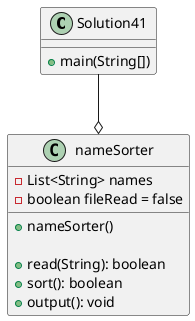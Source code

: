 @startuml
class Solution41{
    + main(String[])
    'nameSorter app = new nameSorter()
    'app.read()
    'app.sort()
    'app.output()
}

class nameSorter{
    'attributes
    - List<String> names
    - boolean fileRead = false

    'methods
    + nameSorter()

    + read(String): boolean
    + sort(): boolean
    + output(): void
}

Solution41 --o nameSorter
@enduml